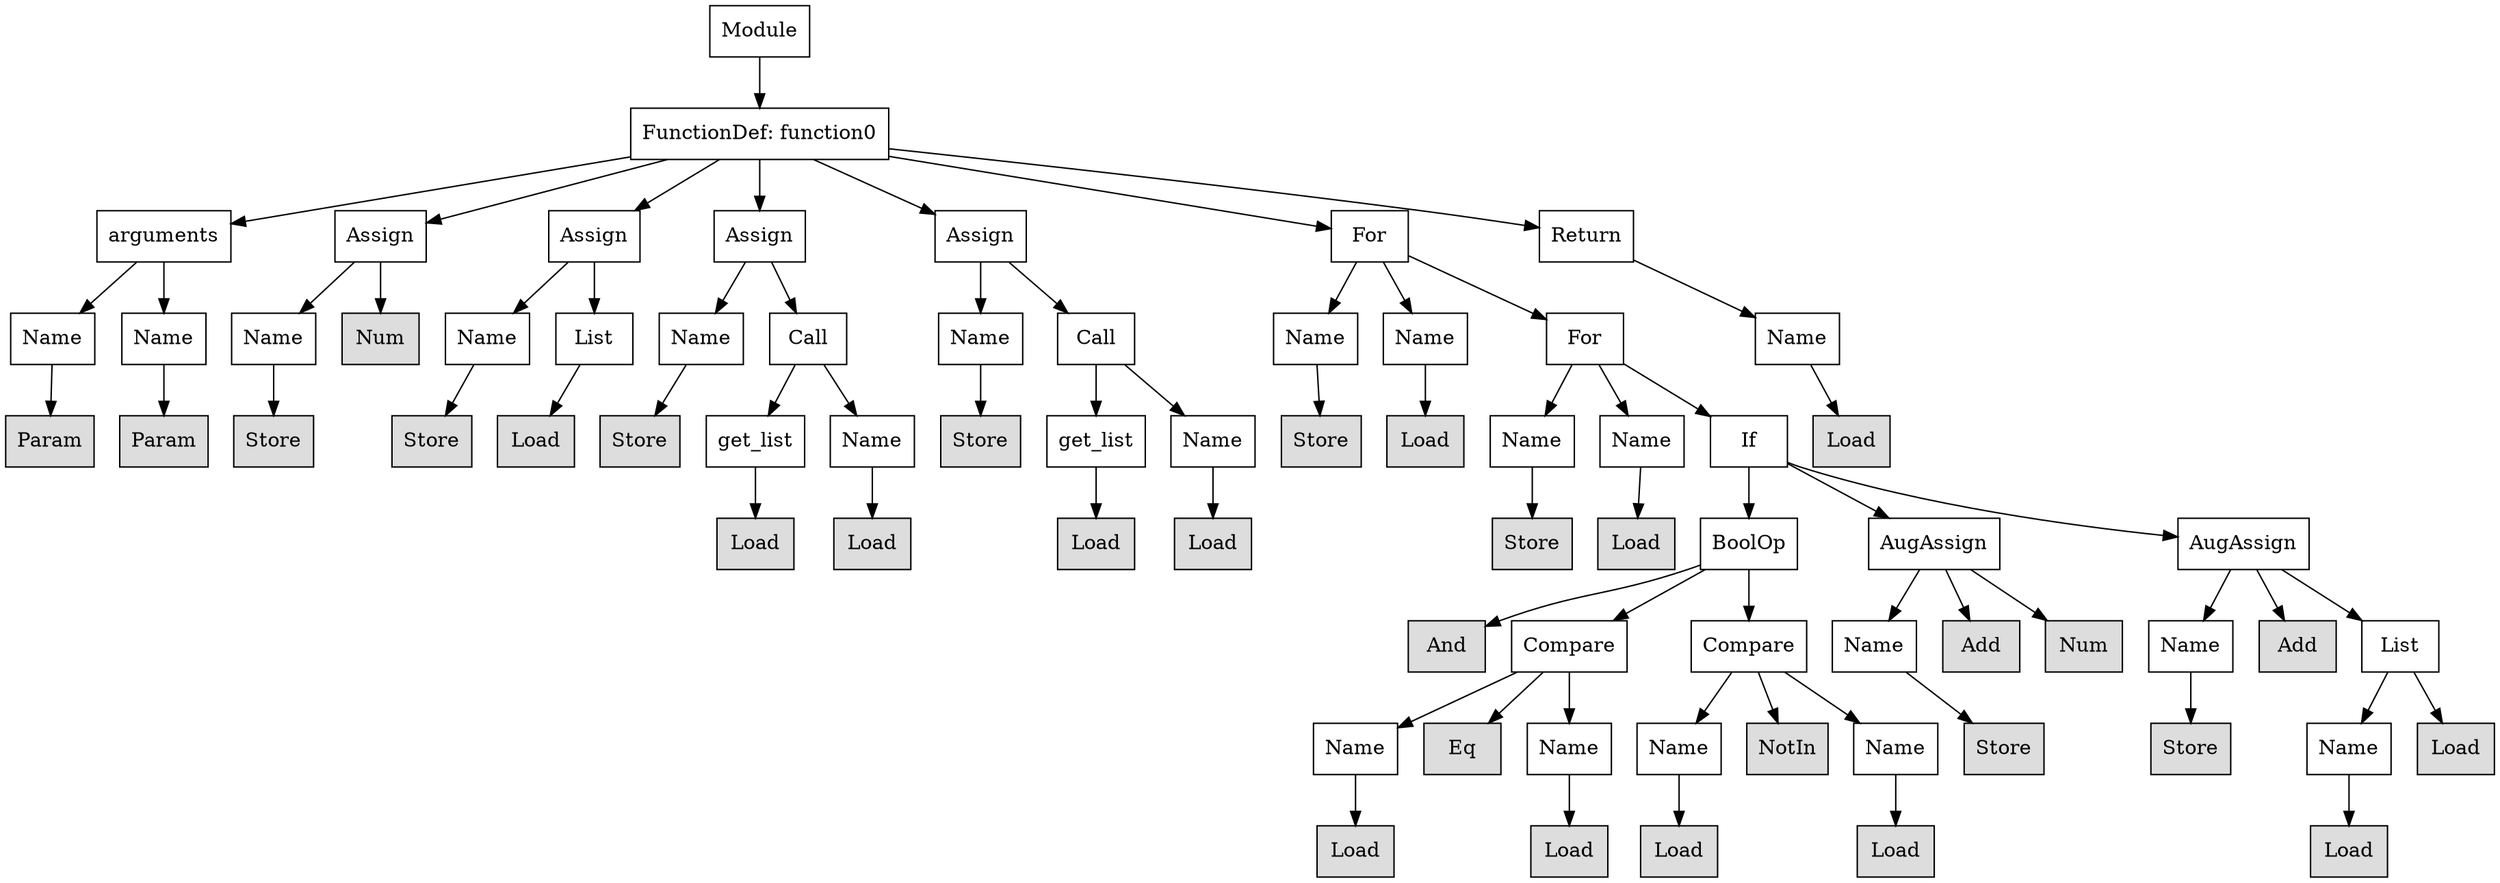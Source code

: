 digraph G {
n0 [shape=rect, label="Module"];
n1 [shape=rect, label="FunctionDef: function0"];
n2 [shape=rect, label="arguments"];
n3 [shape=rect, label="Assign"];
n4 [shape=rect, label="Assign"];
n5 [shape=rect, label="Assign"];
n6 [shape=rect, label="Assign"];
n7 [shape=rect, label="For"];
n8 [shape=rect, label="Return"];
n9 [shape=rect, label="Name"];
n10 [shape=rect, label="Name"];
n11 [shape=rect, label="Name"];
n12 [shape=rect, label="Num" style="filled" fillcolor="#dddddd"];
n13 [shape=rect, label="Name"];
n14 [shape=rect, label="List"];
n15 [shape=rect, label="Name"];
n16 [shape=rect, label="Call"];
n17 [shape=rect, label="Name"];
n18 [shape=rect, label="Call"];
n19 [shape=rect, label="Name"];
n20 [shape=rect, label="Name"];
n21 [shape=rect, label="For"];
n22 [shape=rect, label="Name"];
n23 [shape=rect, label="Param" style="filled" fillcolor="#dddddd"];
n24 [shape=rect, label="Param" style="filled" fillcolor="#dddddd"];
n25 [shape=rect, label="Store" style="filled" fillcolor="#dddddd"];
n26 [shape=rect, label="Store" style="filled" fillcolor="#dddddd"];
n27 [shape=rect, label="Load" style="filled" fillcolor="#dddddd"];
n28 [shape=rect, label="Store" style="filled" fillcolor="#dddddd"];
n29 [shape=rect, label="get_list"];
n30 [shape=rect, label="Name"];
n31 [shape=rect, label="Store" style="filled" fillcolor="#dddddd"];
n32 [shape=rect, label="get_list"];
n33 [shape=rect, label="Name"];
n34 [shape=rect, label="Store" style="filled" fillcolor="#dddddd"];
n35 [shape=rect, label="Load" style="filled" fillcolor="#dddddd"];
n36 [shape=rect, label="Name"];
n37 [shape=rect, label="Name"];
n38 [shape=rect, label="If"];
n39 [shape=rect, label="Load" style="filled" fillcolor="#dddddd"];
n40 [shape=rect, label="Load" style="filled" fillcolor="#dddddd"];
n41 [shape=rect, label="Load" style="filled" fillcolor="#dddddd"];
n42 [shape=rect, label="Load" style="filled" fillcolor="#dddddd"];
n43 [shape=rect, label="Load" style="filled" fillcolor="#dddddd"];
n44 [shape=rect, label="Store" style="filled" fillcolor="#dddddd"];
n45 [shape=rect, label="Load" style="filled" fillcolor="#dddddd"];
n46 [shape=rect, label="BoolOp"];
n47 [shape=rect, label="AugAssign"];
n48 [shape=rect, label="AugAssign"];
n49 [shape=rect, label="And" style="filled" fillcolor="#dddddd"];
n50 [shape=rect, label="Compare"];
n51 [shape=rect, label="Compare"];
n52 [shape=rect, label="Name"];
n53 [shape=rect, label="Add" style="filled" fillcolor="#dddddd"];
n54 [shape=rect, label="Num" style="filled" fillcolor="#dddddd"];
n55 [shape=rect, label="Name"];
n56 [shape=rect, label="Add" style="filled" fillcolor="#dddddd"];
n57 [shape=rect, label="List"];
n58 [shape=rect, label="Name"];
n59 [shape=rect, label="Eq" style="filled" fillcolor="#dddddd"];
n60 [shape=rect, label="Name"];
n61 [shape=rect, label="Name"];
n62 [shape=rect, label="NotIn" style="filled" fillcolor="#dddddd"];
n63 [shape=rect, label="Name"];
n64 [shape=rect, label="Store" style="filled" fillcolor="#dddddd"];
n65 [shape=rect, label="Store" style="filled" fillcolor="#dddddd"];
n66 [shape=rect, label="Name"];
n67 [shape=rect, label="Load" style="filled" fillcolor="#dddddd"];
n68 [shape=rect, label="Load" style="filled" fillcolor="#dddddd"];
n69 [shape=rect, label="Load" style="filled" fillcolor="#dddddd"];
n70 [shape=rect, label="Load" style="filled" fillcolor="#dddddd"];
n71 [shape=rect, label="Load" style="filled" fillcolor="#dddddd"];
n72 [shape=rect, label="Load" style="filled" fillcolor="#dddddd"];
n0 -> n1;
n1 -> n2;
n1 -> n3;
n1 -> n4;
n1 -> n5;
n1 -> n6;
n1 -> n7;
n1 -> n8;
n2 -> n9;
n2 -> n10;
n3 -> n11;
n3 -> n12;
n4 -> n13;
n4 -> n14;
n5 -> n15;
n5 -> n16;
n6 -> n17;
n6 -> n18;
n7 -> n19;
n7 -> n20;
n7 -> n21;
n8 -> n22;
n9 -> n23;
n10 -> n24;
n11 -> n25;
n13 -> n26;
n14 -> n27;
n15 -> n28;
n16 -> n29;
n16 -> n30;
n17 -> n31;
n18 -> n32;
n18 -> n33;
n19 -> n34;
n20 -> n35;
n21 -> n36;
n21 -> n37;
n21 -> n38;
n22 -> n39;
n29 -> n40;
n30 -> n41;
n32 -> n42;
n33 -> n43;
n36 -> n44;
n37 -> n45;
n38 -> n46;
n38 -> n47;
n38 -> n48;
n46 -> n49;
n46 -> n50;
n46 -> n51;
n47 -> n52;
n47 -> n53;
n47 -> n54;
n48 -> n55;
n48 -> n56;
n48 -> n57;
n50 -> n58;
n50 -> n59;
n50 -> n60;
n51 -> n61;
n51 -> n62;
n51 -> n63;
n52 -> n64;
n55 -> n65;
n57 -> n66;
n57 -> n67;
n58 -> n68;
n60 -> n69;
n61 -> n70;
n63 -> n71;
n66 -> n72;
}
